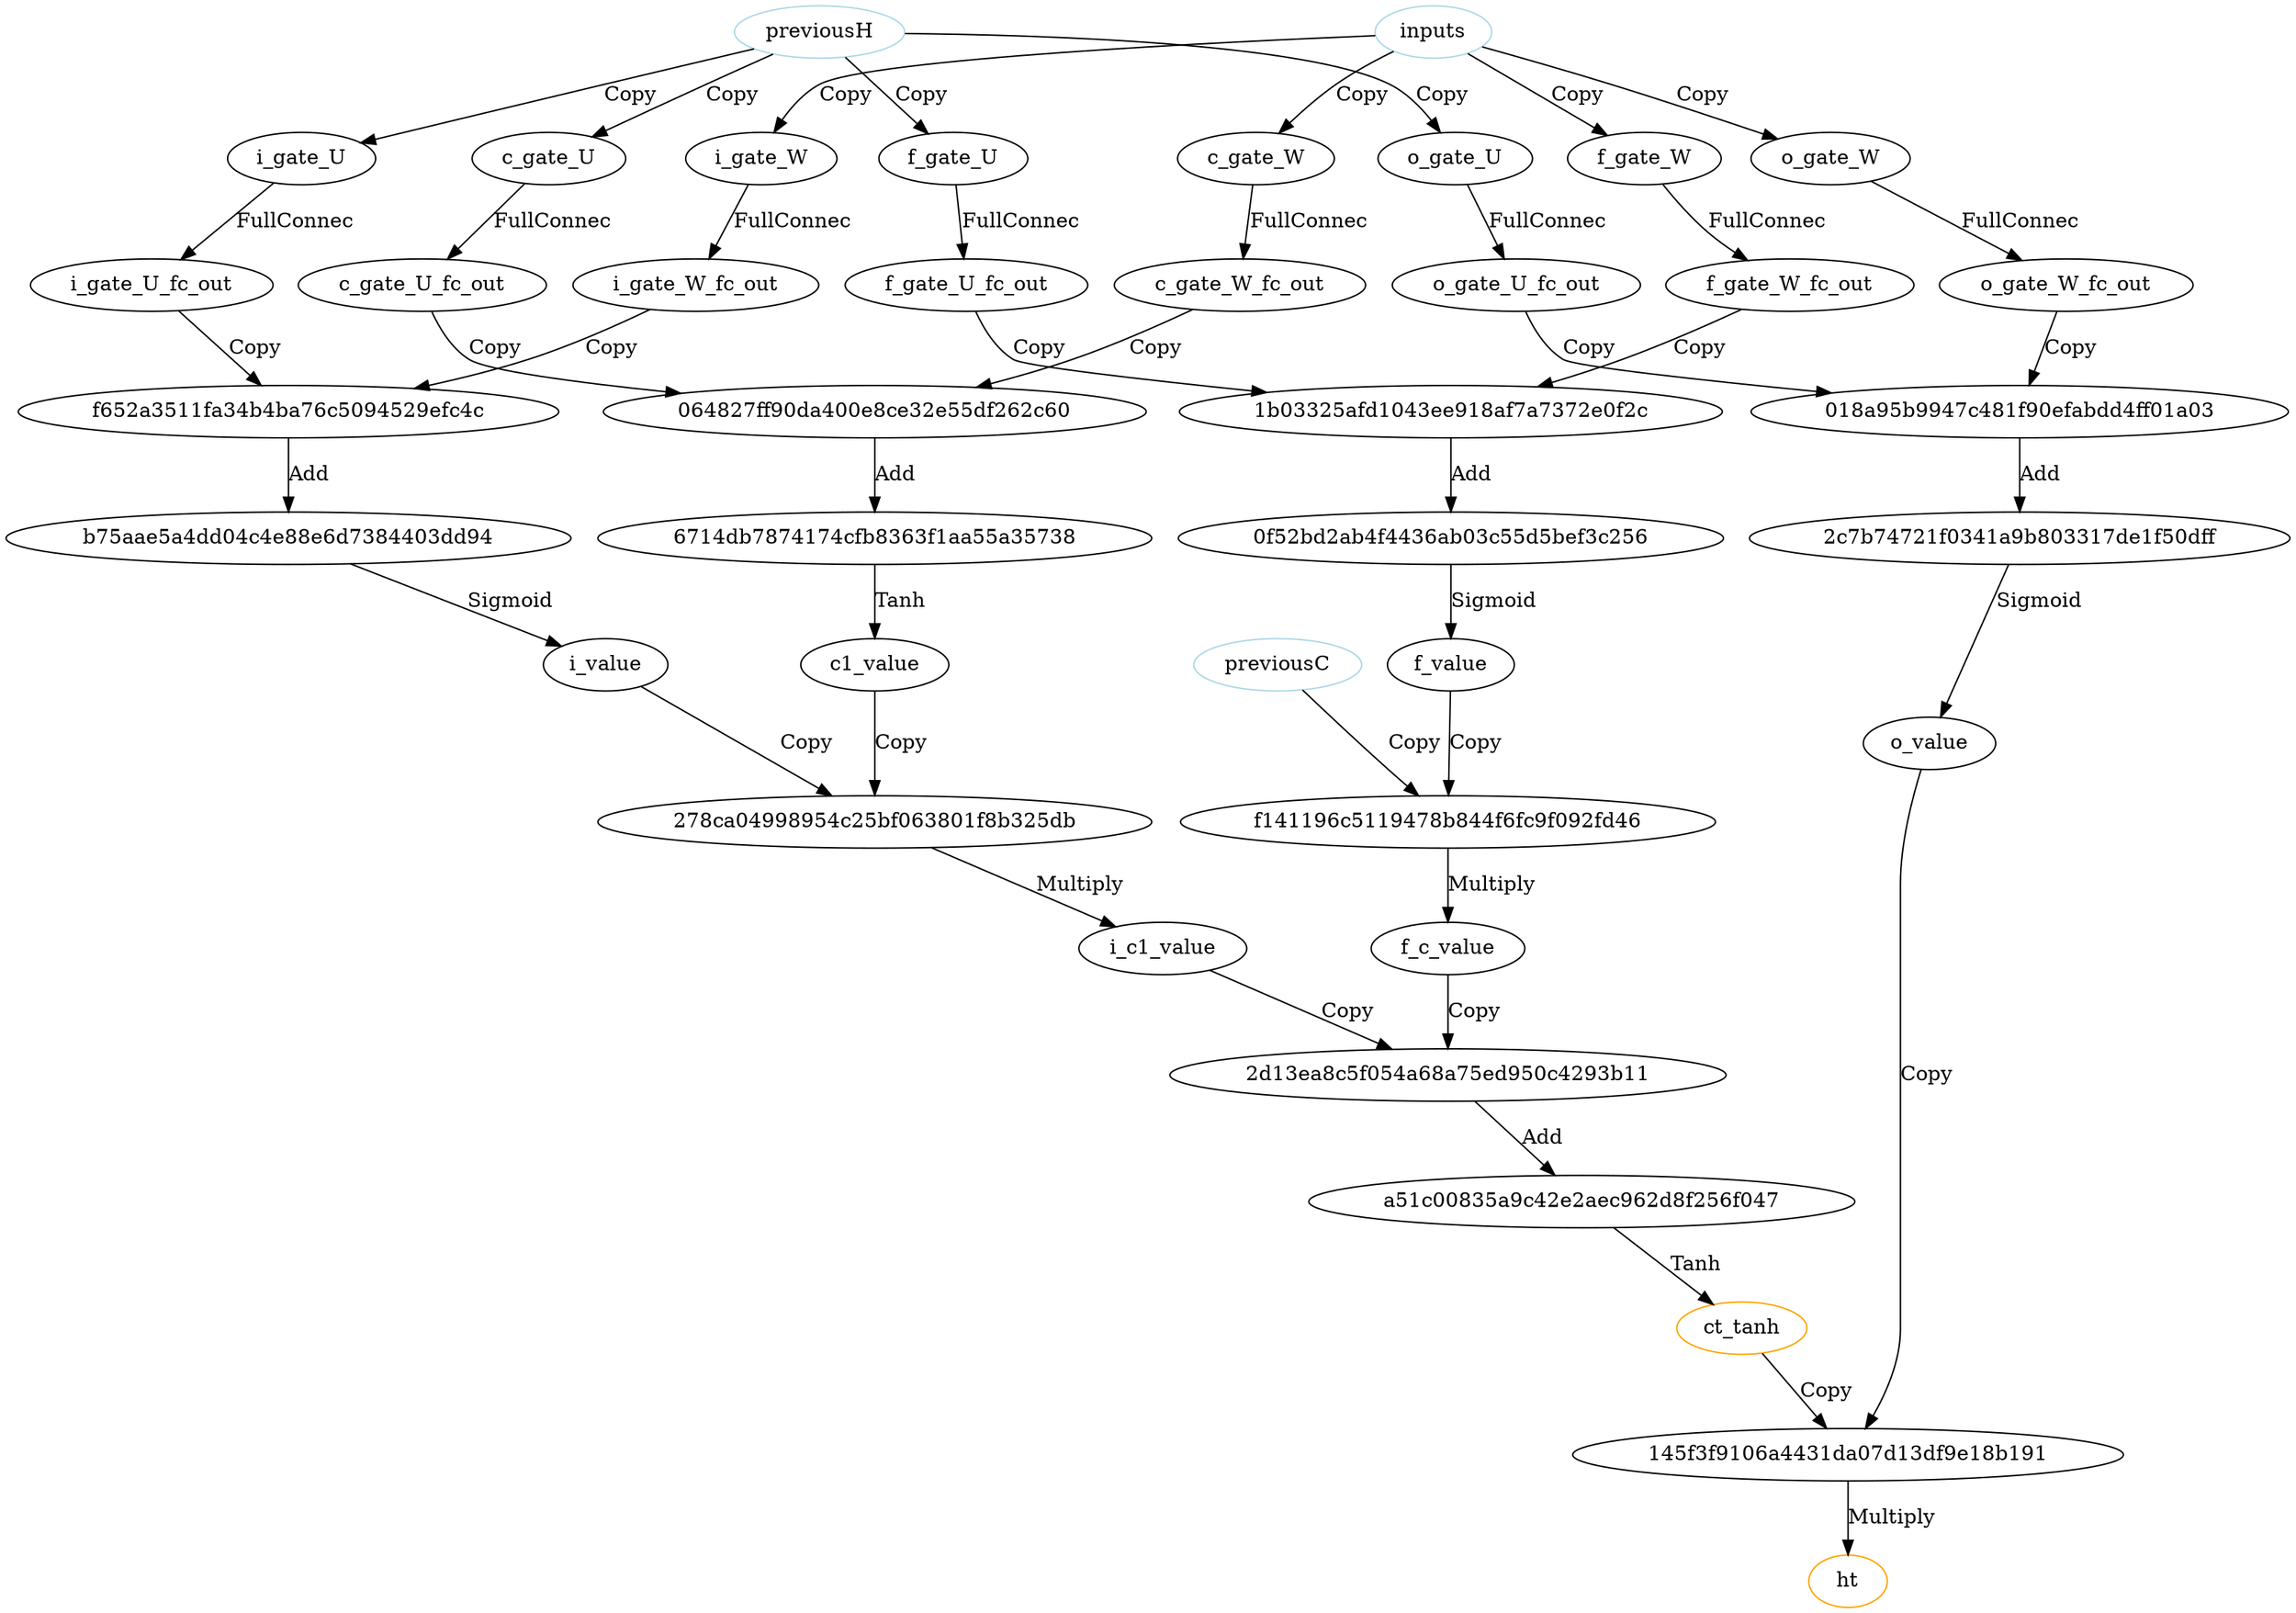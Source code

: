 digraph G{
"inputs"->"f_gate_W"[label="Copy"]
"inputs"->"i_gate_W"[label="Copy"]
"inputs"->"o_gate_W"[label="Copy"]
"inputs"->"c_gate_W"[label="Copy"]
"f_gate_W"->"f_gate_W_fc_out"[label="FullConnec"]
"f_gate_W_fc_out"->"1b03325afd1043ee918af7a7372e0f2c"[label="Copy"]
"1b03325afd1043ee918af7a7372e0f2c"->"0f52bd2ab4f4436ab03c55d5bef3c256"[label="Add"]
"f_gate_U_fc_out"->"1b03325afd1043ee918af7a7372e0f2c"[label="Copy"]
"0f52bd2ab4f4436ab03c55d5bef3c256"->"f_value"[label="Sigmoid"]
"f_value"->"f141196c5119478b844f6fc9f092fd46"[label="Copy"]
"f141196c5119478b844f6fc9f092fd46"->"f_c_value"[label="Multiply"]
"previousC"->"f141196c5119478b844f6fc9f092fd46"[label="Copy"]
"f_c_value"->"2d13ea8c5f054a68a75ed950c4293b11"[label="Copy"]
"2d13ea8c5f054a68a75ed950c4293b11"->"a51c00835a9c42e2aec962d8f256f047"[label="Add"]
"i_c1_value"->"2d13ea8c5f054a68a75ed950c4293b11"[label="Copy"]
"a51c00835a9c42e2aec962d8f256f047"->"ct_tanh"[label="Tanh"]
"ct_tanh"->"145f3f9106a4431da07d13df9e18b191"[label="Copy"]
"145f3f9106a4431da07d13df9e18b191"->"ht"[label="Multiply"]
"o_value"->"145f3f9106a4431da07d13df9e18b191"[label="Copy"]
"2c7b74721f0341a9b803317de1f50dff"->"o_value"[label="Sigmoid"]
"018a95b9947c481f90efabdd4ff01a03"->"2c7b74721f0341a9b803317de1f50dff"[label="Add"]
"o_gate_W_fc_out"->"018a95b9947c481f90efabdd4ff01a03"[label="Copy"]
"o_gate_U_fc_out"->"018a95b9947c481f90efabdd4ff01a03"[label="Copy"]
"o_gate_W"->"o_gate_W_fc_out"[label="FullConnec"]
"o_gate_U"->"o_gate_U_fc_out"[label="FullConnec"]
"previousH"->"o_gate_U"[label="Copy"]
"previousH"->"f_gate_U"[label="Copy"]
"previousH"->"i_gate_U"[label="Copy"]
"previousH"->"c_gate_U"[label="Copy"]
"f_gate_U"->"f_gate_U_fc_out"[label="FullConnec"]
"i_gate_U"->"i_gate_U_fc_out"[label="FullConnec"]
"i_gate_U_fc_out"->"f652a3511fa34b4ba76c5094529efc4c"[label="Copy"]
"f652a3511fa34b4ba76c5094529efc4c"->"b75aae5a4dd04c4e88e6d7384403dd94"[label="Add"]
"i_gate_W_fc_out"->"f652a3511fa34b4ba76c5094529efc4c"[label="Copy"]
"b75aae5a4dd04c4e88e6d7384403dd94"->"i_value"[label="Sigmoid"]
"i_value"->"278ca04998954c25bf063801f8b325db"[label="Copy"]
"278ca04998954c25bf063801f8b325db"->"i_c1_value"[label="Multiply"]
"c1_value"->"278ca04998954c25bf063801f8b325db"[label="Copy"]
"6714db7874174cfb8363f1aa55a35738"->"c1_value"[label="Tanh"]
"064827ff90da400e8ce32e55df262c60"->"6714db7874174cfb8363f1aa55a35738"[label="Add"]
"c_gate_W_fc_out"->"064827ff90da400e8ce32e55df262c60"[label="Copy"]
"c_gate_U_fc_out"->"064827ff90da400e8ce32e55df262c60"[label="Copy"]
"c_gate_W"->"c_gate_W_fc_out"[label="FullConnec"]
"c_gate_U"->"c_gate_U_fc_out"[label="FullConnec"]
"i_gate_W"->"i_gate_W_fc_out"[label="FullConnec"]
"ct_tanh"[color=orange]
"ht"[color=orange]
"inputs"[color=lightblue]
"previousH"[color=lightblue]
"previousC"[color=lightblue]
}
